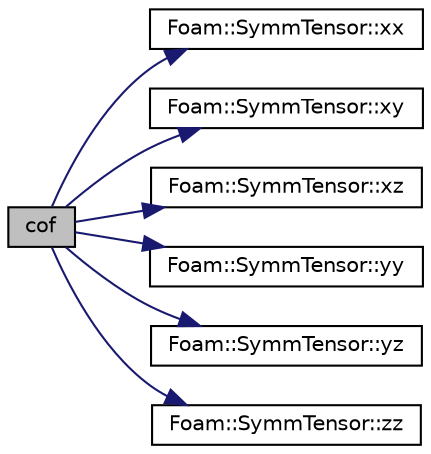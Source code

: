 digraph "cof"
{
  bgcolor="transparent";
  edge [fontname="Helvetica",fontsize="10",labelfontname="Helvetica",labelfontsize="10"];
  node [fontname="Helvetica",fontsize="10",shape=record];
  rankdir="LR";
  Node140874 [label="cof",height=0.2,width=0.4,color="black", fillcolor="grey75", style="filled", fontcolor="black"];
  Node140874 -> Node140875 [color="midnightblue",fontsize="10",style="solid",fontname="Helvetica"];
  Node140875 [label="Foam::SymmTensor::xx",height=0.2,width=0.4,color="black",URL="$a29577.html#a1b97c7c1ed81b4fb23da8dcb71a8cd2a"];
  Node140874 -> Node140876 [color="midnightblue",fontsize="10",style="solid",fontname="Helvetica"];
  Node140876 [label="Foam::SymmTensor::xy",height=0.2,width=0.4,color="black",URL="$a29577.html#aab470ae2a5eeac8c33a7b6abac6b39b3"];
  Node140874 -> Node140877 [color="midnightblue",fontsize="10",style="solid",fontname="Helvetica"];
  Node140877 [label="Foam::SymmTensor::xz",height=0.2,width=0.4,color="black",URL="$a29577.html#a6c0a9bc605f3cfdfb3307b3dcf136f60"];
  Node140874 -> Node140878 [color="midnightblue",fontsize="10",style="solid",fontname="Helvetica"];
  Node140878 [label="Foam::SymmTensor::yy",height=0.2,width=0.4,color="black",URL="$a29577.html#aba9d77023a5662b9c2d3639d5de555a0"];
  Node140874 -> Node140879 [color="midnightblue",fontsize="10",style="solid",fontname="Helvetica"];
  Node140879 [label="Foam::SymmTensor::yz",height=0.2,width=0.4,color="black",URL="$a29577.html#a4a98b51ba7019e1cfffae8d321a823df"];
  Node140874 -> Node140880 [color="midnightblue",fontsize="10",style="solid",fontname="Helvetica"];
  Node140880 [label="Foam::SymmTensor::zz",height=0.2,width=0.4,color="black",URL="$a29577.html#a831c4848d01bfcc8d717b7ef92f2cd4b"];
}
